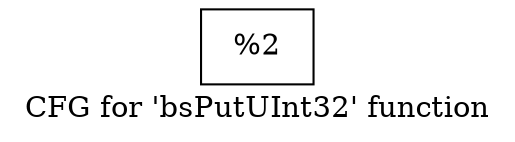 digraph "CFG for 'bsPutUInt32' function" {
	label="CFG for 'bsPutUInt32' function";

	Node0x1793390 [shape=record,label="{%2}"];
}

